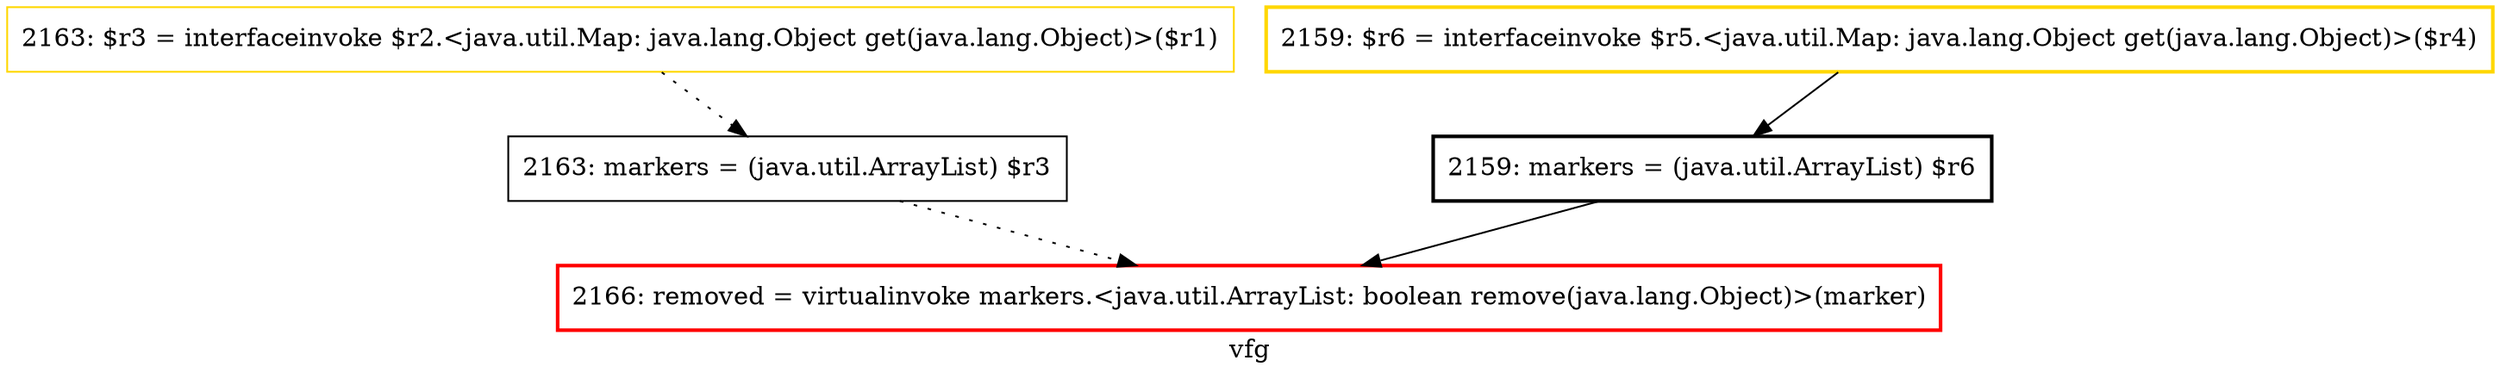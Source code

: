 digraph "vfg" {
    label="vfg";
node [shape=box];
"2166: removed = virtualinvoke markers.<java.util.ArrayList: boolean remove(java.lang.Object)>(marker)" [style=bold] [color=red]
"2163: markers = (java.util.ArrayList) $r3"
"2163: $r3 = interfaceinvoke $r2.<java.util.Map: java.lang.Object get(java.lang.Object)>($r1)" [color=gold]
"2159: markers = (java.util.ArrayList) $r6" [style=bold]
"2159: $r6 = interfaceinvoke $r5.<java.util.Map: java.lang.Object get(java.lang.Object)>($r4)" [style=bold] [color=gold]
"2159: $r6 = interfaceinvoke $r5.<java.util.Map: java.lang.Object get(java.lang.Object)>($r4)"->"2159: markers = (java.util.ArrayList) $r6";

"2159: markers = (java.util.ArrayList) $r6"->"2166: removed = virtualinvoke markers.<java.util.ArrayList: boolean remove(java.lang.Object)>(marker)";

"2163: $r3 = interfaceinvoke $r2.<java.util.Map: java.lang.Object get(java.lang.Object)>($r1)"->"2163: markers = (java.util.ArrayList) $r3" [style=dotted];

"2163: markers = (java.util.ArrayList) $r3"->"2166: removed = virtualinvoke markers.<java.util.ArrayList: boolean remove(java.lang.Object)>(marker)" [style=dotted];

}
